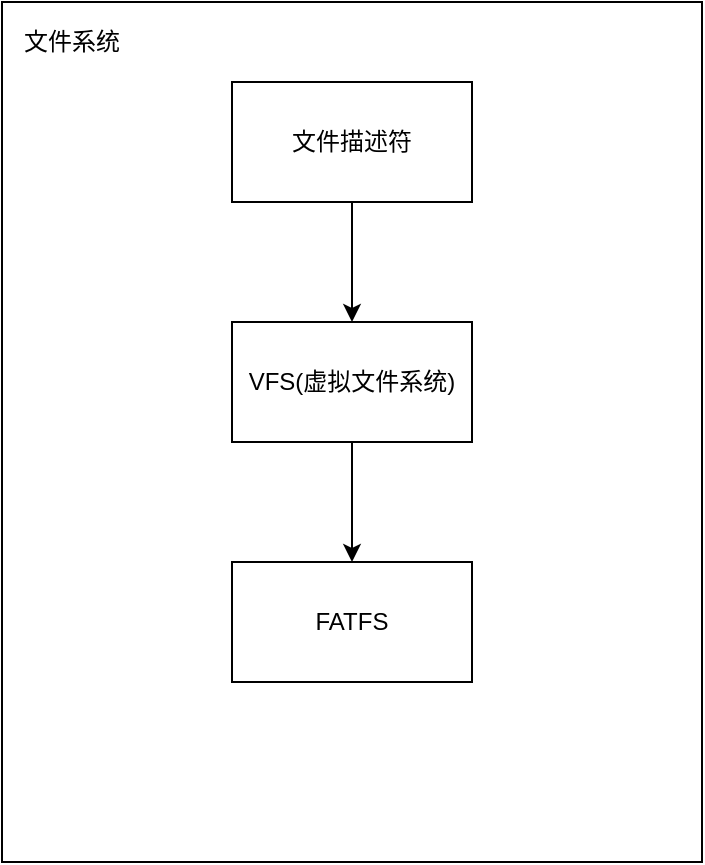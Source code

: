 <mxfile version="14.6.13" type="device"><diagram id="IjpJRDIuTegD-qyJRZk0" name="Page-1"><mxGraphModel dx="1350" dy="816" grid="1" gridSize="10" guides="1" tooltips="1" connect="1" arrows="1" fold="1" page="1" pageScale="1" pageWidth="850" pageHeight="1100" math="0" shadow="0"><root><mxCell id="0"/><mxCell id="1" parent="0"/><mxCell id="FIvxGoVXhH-vrGlc3Tzo-1" value="" style="rounded=0;whiteSpace=wrap;html=1;" vertex="1" parent="1"><mxGeometry x="170" y="60" width="350" height="430" as="geometry"/></mxCell><mxCell id="FIvxGoVXhH-vrGlc3Tzo-2" value="文件系统" style="text;html=1;strokeColor=none;fillColor=none;align=center;verticalAlign=middle;whiteSpace=wrap;rounded=0;" vertex="1" parent="1"><mxGeometry x="180" y="70" width="50" height="20" as="geometry"/></mxCell><mxCell id="FIvxGoVXhH-vrGlc3Tzo-7" style="edgeStyle=orthogonalEdgeStyle;rounded=0;orthogonalLoop=1;jettySize=auto;html=1;entryX=0.5;entryY=0;entryDx=0;entryDy=0;" edge="1" parent="1" source="FIvxGoVXhH-vrGlc3Tzo-3" target="FIvxGoVXhH-vrGlc3Tzo-4"><mxGeometry relative="1" as="geometry"/></mxCell><mxCell id="FIvxGoVXhH-vrGlc3Tzo-3" value="文件描述符" style="rounded=0;whiteSpace=wrap;html=1;" vertex="1" parent="1"><mxGeometry x="285" y="100" width="120" height="60" as="geometry"/></mxCell><mxCell id="FIvxGoVXhH-vrGlc3Tzo-8" style="edgeStyle=orthogonalEdgeStyle;rounded=0;orthogonalLoop=1;jettySize=auto;html=1;exitX=0.5;exitY=1;exitDx=0;exitDy=0;entryX=0.5;entryY=0;entryDx=0;entryDy=0;" edge="1" parent="1" source="FIvxGoVXhH-vrGlc3Tzo-4" target="FIvxGoVXhH-vrGlc3Tzo-5"><mxGeometry relative="1" as="geometry"/></mxCell><mxCell id="FIvxGoVXhH-vrGlc3Tzo-4" value="VFS(虚拟文件系统)" style="rounded=0;whiteSpace=wrap;html=1;" vertex="1" parent="1"><mxGeometry x="285" y="220" width="120" height="60" as="geometry"/></mxCell><mxCell id="FIvxGoVXhH-vrGlc3Tzo-5" value="FATFS" style="rounded=0;whiteSpace=wrap;html=1;" vertex="1" parent="1"><mxGeometry x="285" y="340" width="120" height="60" as="geometry"/></mxCell></root></mxGraphModel></diagram></mxfile>